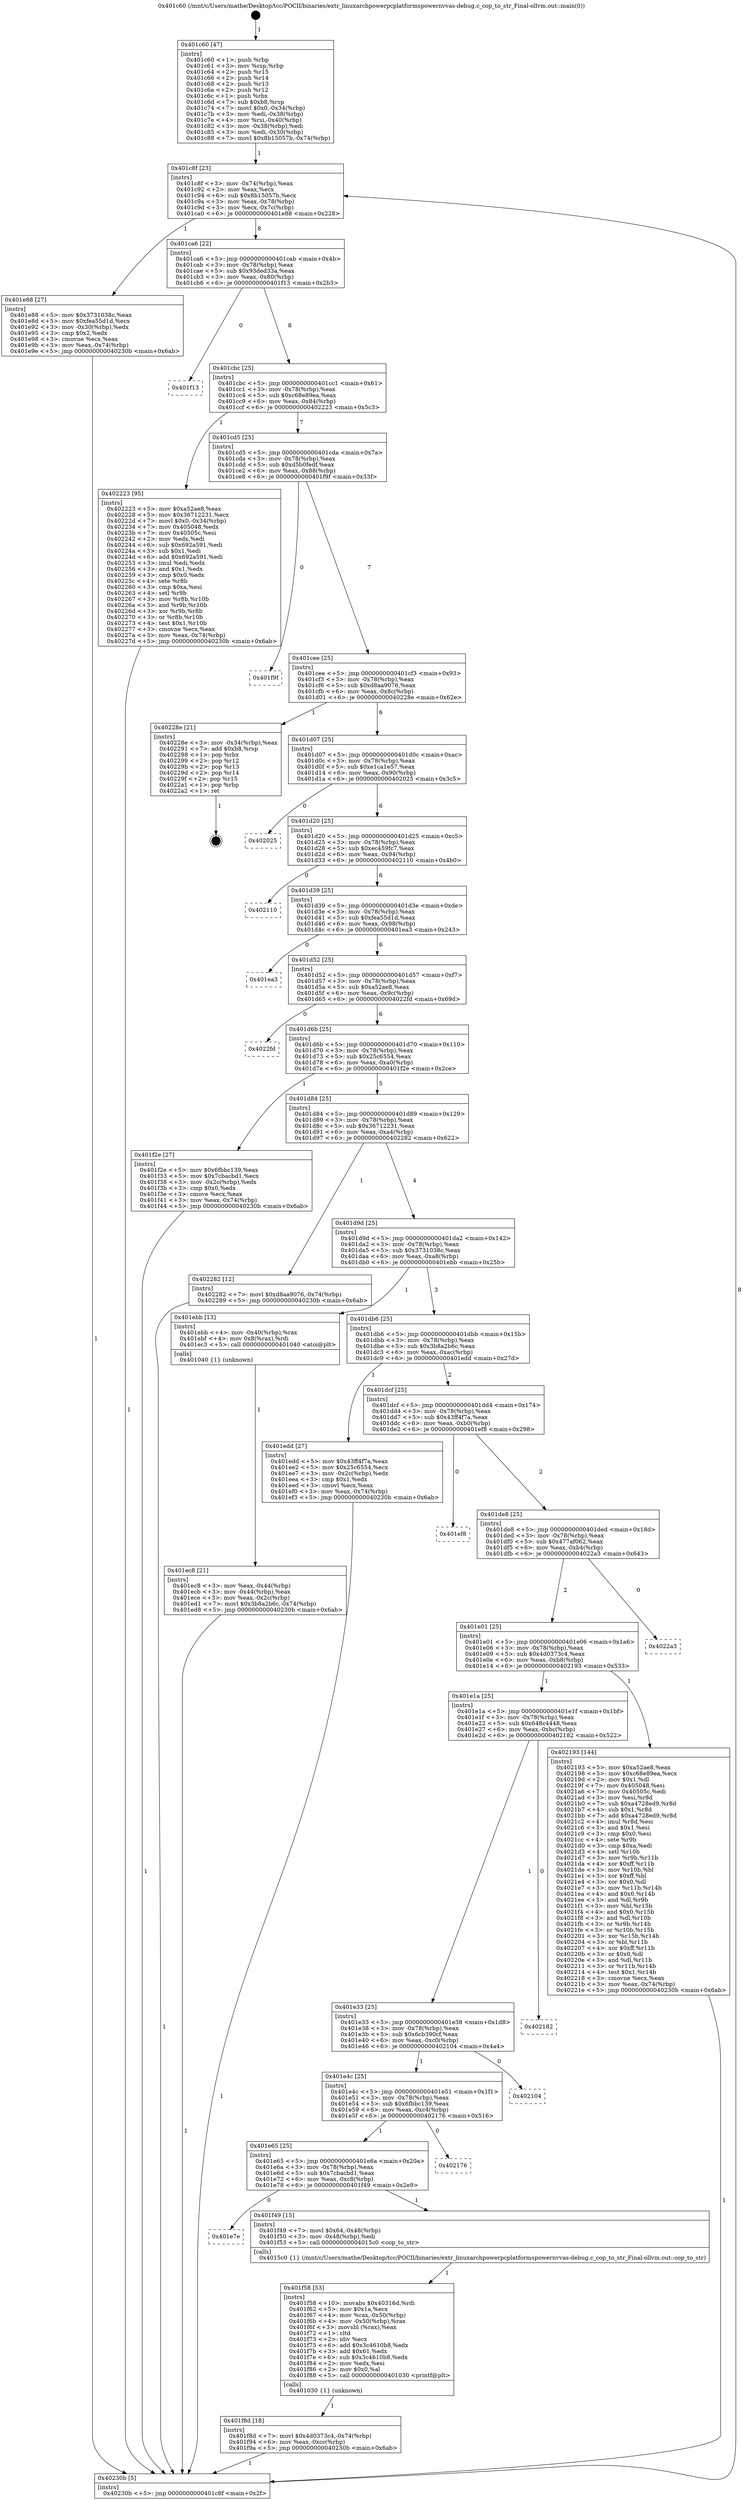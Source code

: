 digraph "0x401c60" {
  label = "0x401c60 (/mnt/c/Users/mathe/Desktop/tcc/POCII/binaries/extr_linuxarchpowerpcplatformspowernvvas-debug.c_cop_to_str_Final-ollvm.out::main(0))"
  labelloc = "t"
  node[shape=record]

  Entry [label="",width=0.3,height=0.3,shape=circle,fillcolor=black,style=filled]
  "0x401c8f" [label="{
     0x401c8f [23]\l
     | [instrs]\l
     &nbsp;&nbsp;0x401c8f \<+3\>: mov -0x74(%rbp),%eax\l
     &nbsp;&nbsp;0x401c92 \<+2\>: mov %eax,%ecx\l
     &nbsp;&nbsp;0x401c94 \<+6\>: sub $0x8b15057b,%ecx\l
     &nbsp;&nbsp;0x401c9a \<+3\>: mov %eax,-0x78(%rbp)\l
     &nbsp;&nbsp;0x401c9d \<+3\>: mov %ecx,-0x7c(%rbp)\l
     &nbsp;&nbsp;0x401ca0 \<+6\>: je 0000000000401e88 \<main+0x228\>\l
  }"]
  "0x401e88" [label="{
     0x401e88 [27]\l
     | [instrs]\l
     &nbsp;&nbsp;0x401e88 \<+5\>: mov $0x3731038c,%eax\l
     &nbsp;&nbsp;0x401e8d \<+5\>: mov $0xfea55d1d,%ecx\l
     &nbsp;&nbsp;0x401e92 \<+3\>: mov -0x30(%rbp),%edx\l
     &nbsp;&nbsp;0x401e95 \<+3\>: cmp $0x2,%edx\l
     &nbsp;&nbsp;0x401e98 \<+3\>: cmovne %ecx,%eax\l
     &nbsp;&nbsp;0x401e9b \<+3\>: mov %eax,-0x74(%rbp)\l
     &nbsp;&nbsp;0x401e9e \<+5\>: jmp 000000000040230b \<main+0x6ab\>\l
  }"]
  "0x401ca6" [label="{
     0x401ca6 [22]\l
     | [instrs]\l
     &nbsp;&nbsp;0x401ca6 \<+5\>: jmp 0000000000401cab \<main+0x4b\>\l
     &nbsp;&nbsp;0x401cab \<+3\>: mov -0x78(%rbp),%eax\l
     &nbsp;&nbsp;0x401cae \<+5\>: sub $0x93ded33a,%eax\l
     &nbsp;&nbsp;0x401cb3 \<+3\>: mov %eax,-0x80(%rbp)\l
     &nbsp;&nbsp;0x401cb6 \<+6\>: je 0000000000401f13 \<main+0x2b3\>\l
  }"]
  "0x40230b" [label="{
     0x40230b [5]\l
     | [instrs]\l
     &nbsp;&nbsp;0x40230b \<+5\>: jmp 0000000000401c8f \<main+0x2f\>\l
  }"]
  "0x401c60" [label="{
     0x401c60 [47]\l
     | [instrs]\l
     &nbsp;&nbsp;0x401c60 \<+1\>: push %rbp\l
     &nbsp;&nbsp;0x401c61 \<+3\>: mov %rsp,%rbp\l
     &nbsp;&nbsp;0x401c64 \<+2\>: push %r15\l
     &nbsp;&nbsp;0x401c66 \<+2\>: push %r14\l
     &nbsp;&nbsp;0x401c68 \<+2\>: push %r13\l
     &nbsp;&nbsp;0x401c6a \<+2\>: push %r12\l
     &nbsp;&nbsp;0x401c6c \<+1\>: push %rbx\l
     &nbsp;&nbsp;0x401c6d \<+7\>: sub $0xb8,%rsp\l
     &nbsp;&nbsp;0x401c74 \<+7\>: movl $0x0,-0x34(%rbp)\l
     &nbsp;&nbsp;0x401c7b \<+3\>: mov %edi,-0x38(%rbp)\l
     &nbsp;&nbsp;0x401c7e \<+4\>: mov %rsi,-0x40(%rbp)\l
     &nbsp;&nbsp;0x401c82 \<+3\>: mov -0x38(%rbp),%edi\l
     &nbsp;&nbsp;0x401c85 \<+3\>: mov %edi,-0x30(%rbp)\l
     &nbsp;&nbsp;0x401c88 \<+7\>: movl $0x8b15057b,-0x74(%rbp)\l
  }"]
  Exit [label="",width=0.3,height=0.3,shape=circle,fillcolor=black,style=filled,peripheries=2]
  "0x401f13" [label="{
     0x401f13\l
  }", style=dashed]
  "0x401cbc" [label="{
     0x401cbc [25]\l
     | [instrs]\l
     &nbsp;&nbsp;0x401cbc \<+5\>: jmp 0000000000401cc1 \<main+0x61\>\l
     &nbsp;&nbsp;0x401cc1 \<+3\>: mov -0x78(%rbp),%eax\l
     &nbsp;&nbsp;0x401cc4 \<+5\>: sub $0xc68e89ea,%eax\l
     &nbsp;&nbsp;0x401cc9 \<+6\>: mov %eax,-0x84(%rbp)\l
     &nbsp;&nbsp;0x401ccf \<+6\>: je 0000000000402223 \<main+0x5c3\>\l
  }"]
  "0x401f8d" [label="{
     0x401f8d [18]\l
     | [instrs]\l
     &nbsp;&nbsp;0x401f8d \<+7\>: movl $0x4d0373c4,-0x74(%rbp)\l
     &nbsp;&nbsp;0x401f94 \<+6\>: mov %eax,-0xcc(%rbp)\l
     &nbsp;&nbsp;0x401f9a \<+5\>: jmp 000000000040230b \<main+0x6ab\>\l
  }"]
  "0x402223" [label="{
     0x402223 [95]\l
     | [instrs]\l
     &nbsp;&nbsp;0x402223 \<+5\>: mov $0xa52ae8,%eax\l
     &nbsp;&nbsp;0x402228 \<+5\>: mov $0x36712231,%ecx\l
     &nbsp;&nbsp;0x40222d \<+7\>: movl $0x0,-0x34(%rbp)\l
     &nbsp;&nbsp;0x402234 \<+7\>: mov 0x405048,%edx\l
     &nbsp;&nbsp;0x40223b \<+7\>: mov 0x40505c,%esi\l
     &nbsp;&nbsp;0x402242 \<+2\>: mov %edx,%edi\l
     &nbsp;&nbsp;0x402244 \<+6\>: sub $0x692a591,%edi\l
     &nbsp;&nbsp;0x40224a \<+3\>: sub $0x1,%edi\l
     &nbsp;&nbsp;0x40224d \<+6\>: add $0x692a591,%edi\l
     &nbsp;&nbsp;0x402253 \<+3\>: imul %edi,%edx\l
     &nbsp;&nbsp;0x402256 \<+3\>: and $0x1,%edx\l
     &nbsp;&nbsp;0x402259 \<+3\>: cmp $0x0,%edx\l
     &nbsp;&nbsp;0x40225c \<+4\>: sete %r8b\l
     &nbsp;&nbsp;0x402260 \<+3\>: cmp $0xa,%esi\l
     &nbsp;&nbsp;0x402263 \<+4\>: setl %r9b\l
     &nbsp;&nbsp;0x402267 \<+3\>: mov %r8b,%r10b\l
     &nbsp;&nbsp;0x40226a \<+3\>: and %r9b,%r10b\l
     &nbsp;&nbsp;0x40226d \<+3\>: xor %r9b,%r8b\l
     &nbsp;&nbsp;0x402270 \<+3\>: or %r8b,%r10b\l
     &nbsp;&nbsp;0x402273 \<+4\>: test $0x1,%r10b\l
     &nbsp;&nbsp;0x402277 \<+3\>: cmovne %ecx,%eax\l
     &nbsp;&nbsp;0x40227a \<+3\>: mov %eax,-0x74(%rbp)\l
     &nbsp;&nbsp;0x40227d \<+5\>: jmp 000000000040230b \<main+0x6ab\>\l
  }"]
  "0x401cd5" [label="{
     0x401cd5 [25]\l
     | [instrs]\l
     &nbsp;&nbsp;0x401cd5 \<+5\>: jmp 0000000000401cda \<main+0x7a\>\l
     &nbsp;&nbsp;0x401cda \<+3\>: mov -0x78(%rbp),%eax\l
     &nbsp;&nbsp;0x401cdd \<+5\>: sub $0xd5b0fedf,%eax\l
     &nbsp;&nbsp;0x401ce2 \<+6\>: mov %eax,-0x88(%rbp)\l
     &nbsp;&nbsp;0x401ce8 \<+6\>: je 0000000000401f9f \<main+0x33f\>\l
  }"]
  "0x401f58" [label="{
     0x401f58 [53]\l
     | [instrs]\l
     &nbsp;&nbsp;0x401f58 \<+10\>: movabs $0x40316d,%rdi\l
     &nbsp;&nbsp;0x401f62 \<+5\>: mov $0x1a,%ecx\l
     &nbsp;&nbsp;0x401f67 \<+4\>: mov %rax,-0x50(%rbp)\l
     &nbsp;&nbsp;0x401f6b \<+4\>: mov -0x50(%rbp),%rax\l
     &nbsp;&nbsp;0x401f6f \<+3\>: movsbl (%rax),%eax\l
     &nbsp;&nbsp;0x401f72 \<+1\>: cltd\l
     &nbsp;&nbsp;0x401f73 \<+2\>: idiv %ecx\l
     &nbsp;&nbsp;0x401f75 \<+6\>: add $0x3c4610b8,%edx\l
     &nbsp;&nbsp;0x401f7b \<+3\>: add $0x61,%edx\l
     &nbsp;&nbsp;0x401f7e \<+6\>: sub $0x3c4610b8,%edx\l
     &nbsp;&nbsp;0x401f84 \<+2\>: mov %edx,%esi\l
     &nbsp;&nbsp;0x401f86 \<+2\>: mov $0x0,%al\l
     &nbsp;&nbsp;0x401f88 \<+5\>: call 0000000000401030 \<printf@plt\>\l
     | [calls]\l
     &nbsp;&nbsp;0x401030 \{1\} (unknown)\l
  }"]
  "0x401f9f" [label="{
     0x401f9f\l
  }", style=dashed]
  "0x401cee" [label="{
     0x401cee [25]\l
     | [instrs]\l
     &nbsp;&nbsp;0x401cee \<+5\>: jmp 0000000000401cf3 \<main+0x93\>\l
     &nbsp;&nbsp;0x401cf3 \<+3\>: mov -0x78(%rbp),%eax\l
     &nbsp;&nbsp;0x401cf6 \<+5\>: sub $0xd8aa9076,%eax\l
     &nbsp;&nbsp;0x401cfb \<+6\>: mov %eax,-0x8c(%rbp)\l
     &nbsp;&nbsp;0x401d01 \<+6\>: je 000000000040228e \<main+0x62e\>\l
  }"]
  "0x401e7e" [label="{
     0x401e7e\l
  }", style=dashed]
  "0x40228e" [label="{
     0x40228e [21]\l
     | [instrs]\l
     &nbsp;&nbsp;0x40228e \<+3\>: mov -0x34(%rbp),%eax\l
     &nbsp;&nbsp;0x402291 \<+7\>: add $0xb8,%rsp\l
     &nbsp;&nbsp;0x402298 \<+1\>: pop %rbx\l
     &nbsp;&nbsp;0x402299 \<+2\>: pop %r12\l
     &nbsp;&nbsp;0x40229b \<+2\>: pop %r13\l
     &nbsp;&nbsp;0x40229d \<+2\>: pop %r14\l
     &nbsp;&nbsp;0x40229f \<+2\>: pop %r15\l
     &nbsp;&nbsp;0x4022a1 \<+1\>: pop %rbp\l
     &nbsp;&nbsp;0x4022a2 \<+1\>: ret\l
  }"]
  "0x401d07" [label="{
     0x401d07 [25]\l
     | [instrs]\l
     &nbsp;&nbsp;0x401d07 \<+5\>: jmp 0000000000401d0c \<main+0xac\>\l
     &nbsp;&nbsp;0x401d0c \<+3\>: mov -0x78(%rbp),%eax\l
     &nbsp;&nbsp;0x401d0f \<+5\>: sub $0xe1ca1e57,%eax\l
     &nbsp;&nbsp;0x401d14 \<+6\>: mov %eax,-0x90(%rbp)\l
     &nbsp;&nbsp;0x401d1a \<+6\>: je 0000000000402025 \<main+0x3c5\>\l
  }"]
  "0x401f49" [label="{
     0x401f49 [15]\l
     | [instrs]\l
     &nbsp;&nbsp;0x401f49 \<+7\>: movl $0x64,-0x48(%rbp)\l
     &nbsp;&nbsp;0x401f50 \<+3\>: mov -0x48(%rbp),%edi\l
     &nbsp;&nbsp;0x401f53 \<+5\>: call 00000000004015c0 \<cop_to_str\>\l
     | [calls]\l
     &nbsp;&nbsp;0x4015c0 \{1\} (/mnt/c/Users/mathe/Desktop/tcc/POCII/binaries/extr_linuxarchpowerpcplatformspowernvvas-debug.c_cop_to_str_Final-ollvm.out::cop_to_str)\l
  }"]
  "0x402025" [label="{
     0x402025\l
  }", style=dashed]
  "0x401d20" [label="{
     0x401d20 [25]\l
     | [instrs]\l
     &nbsp;&nbsp;0x401d20 \<+5\>: jmp 0000000000401d25 \<main+0xc5\>\l
     &nbsp;&nbsp;0x401d25 \<+3\>: mov -0x78(%rbp),%eax\l
     &nbsp;&nbsp;0x401d28 \<+5\>: sub $0xec459fc7,%eax\l
     &nbsp;&nbsp;0x401d2d \<+6\>: mov %eax,-0x94(%rbp)\l
     &nbsp;&nbsp;0x401d33 \<+6\>: je 0000000000402110 \<main+0x4b0\>\l
  }"]
  "0x401e65" [label="{
     0x401e65 [25]\l
     | [instrs]\l
     &nbsp;&nbsp;0x401e65 \<+5\>: jmp 0000000000401e6a \<main+0x20a\>\l
     &nbsp;&nbsp;0x401e6a \<+3\>: mov -0x78(%rbp),%eax\l
     &nbsp;&nbsp;0x401e6d \<+5\>: sub $0x7cbacbd1,%eax\l
     &nbsp;&nbsp;0x401e72 \<+6\>: mov %eax,-0xc8(%rbp)\l
     &nbsp;&nbsp;0x401e78 \<+6\>: je 0000000000401f49 \<main+0x2e9\>\l
  }"]
  "0x402110" [label="{
     0x402110\l
  }", style=dashed]
  "0x401d39" [label="{
     0x401d39 [25]\l
     | [instrs]\l
     &nbsp;&nbsp;0x401d39 \<+5\>: jmp 0000000000401d3e \<main+0xde\>\l
     &nbsp;&nbsp;0x401d3e \<+3\>: mov -0x78(%rbp),%eax\l
     &nbsp;&nbsp;0x401d41 \<+5\>: sub $0xfea55d1d,%eax\l
     &nbsp;&nbsp;0x401d46 \<+6\>: mov %eax,-0x98(%rbp)\l
     &nbsp;&nbsp;0x401d4c \<+6\>: je 0000000000401ea3 \<main+0x243\>\l
  }"]
  "0x402176" [label="{
     0x402176\l
  }", style=dashed]
  "0x401ea3" [label="{
     0x401ea3\l
  }", style=dashed]
  "0x401d52" [label="{
     0x401d52 [25]\l
     | [instrs]\l
     &nbsp;&nbsp;0x401d52 \<+5\>: jmp 0000000000401d57 \<main+0xf7\>\l
     &nbsp;&nbsp;0x401d57 \<+3\>: mov -0x78(%rbp),%eax\l
     &nbsp;&nbsp;0x401d5a \<+5\>: sub $0xa52ae8,%eax\l
     &nbsp;&nbsp;0x401d5f \<+6\>: mov %eax,-0x9c(%rbp)\l
     &nbsp;&nbsp;0x401d65 \<+6\>: je 00000000004022fd \<main+0x69d\>\l
  }"]
  "0x401e4c" [label="{
     0x401e4c [25]\l
     | [instrs]\l
     &nbsp;&nbsp;0x401e4c \<+5\>: jmp 0000000000401e51 \<main+0x1f1\>\l
     &nbsp;&nbsp;0x401e51 \<+3\>: mov -0x78(%rbp),%eax\l
     &nbsp;&nbsp;0x401e54 \<+5\>: sub $0x6fbbc139,%eax\l
     &nbsp;&nbsp;0x401e59 \<+6\>: mov %eax,-0xc4(%rbp)\l
     &nbsp;&nbsp;0x401e5f \<+6\>: je 0000000000402176 \<main+0x516\>\l
  }"]
  "0x4022fd" [label="{
     0x4022fd\l
  }", style=dashed]
  "0x401d6b" [label="{
     0x401d6b [25]\l
     | [instrs]\l
     &nbsp;&nbsp;0x401d6b \<+5\>: jmp 0000000000401d70 \<main+0x110\>\l
     &nbsp;&nbsp;0x401d70 \<+3\>: mov -0x78(%rbp),%eax\l
     &nbsp;&nbsp;0x401d73 \<+5\>: sub $0x25c6554,%eax\l
     &nbsp;&nbsp;0x401d78 \<+6\>: mov %eax,-0xa0(%rbp)\l
     &nbsp;&nbsp;0x401d7e \<+6\>: je 0000000000401f2e \<main+0x2ce\>\l
  }"]
  "0x402104" [label="{
     0x402104\l
  }", style=dashed]
  "0x401f2e" [label="{
     0x401f2e [27]\l
     | [instrs]\l
     &nbsp;&nbsp;0x401f2e \<+5\>: mov $0x6fbbc139,%eax\l
     &nbsp;&nbsp;0x401f33 \<+5\>: mov $0x7cbacbd1,%ecx\l
     &nbsp;&nbsp;0x401f38 \<+3\>: mov -0x2c(%rbp),%edx\l
     &nbsp;&nbsp;0x401f3b \<+3\>: cmp $0x0,%edx\l
     &nbsp;&nbsp;0x401f3e \<+3\>: cmove %ecx,%eax\l
     &nbsp;&nbsp;0x401f41 \<+3\>: mov %eax,-0x74(%rbp)\l
     &nbsp;&nbsp;0x401f44 \<+5\>: jmp 000000000040230b \<main+0x6ab\>\l
  }"]
  "0x401d84" [label="{
     0x401d84 [25]\l
     | [instrs]\l
     &nbsp;&nbsp;0x401d84 \<+5\>: jmp 0000000000401d89 \<main+0x129\>\l
     &nbsp;&nbsp;0x401d89 \<+3\>: mov -0x78(%rbp),%eax\l
     &nbsp;&nbsp;0x401d8c \<+5\>: sub $0x36712231,%eax\l
     &nbsp;&nbsp;0x401d91 \<+6\>: mov %eax,-0xa4(%rbp)\l
     &nbsp;&nbsp;0x401d97 \<+6\>: je 0000000000402282 \<main+0x622\>\l
  }"]
  "0x401e33" [label="{
     0x401e33 [25]\l
     | [instrs]\l
     &nbsp;&nbsp;0x401e33 \<+5\>: jmp 0000000000401e38 \<main+0x1d8\>\l
     &nbsp;&nbsp;0x401e38 \<+3\>: mov -0x78(%rbp),%eax\l
     &nbsp;&nbsp;0x401e3b \<+5\>: sub $0x6cb390cf,%eax\l
     &nbsp;&nbsp;0x401e40 \<+6\>: mov %eax,-0xc0(%rbp)\l
     &nbsp;&nbsp;0x401e46 \<+6\>: je 0000000000402104 \<main+0x4a4\>\l
  }"]
  "0x402282" [label="{
     0x402282 [12]\l
     | [instrs]\l
     &nbsp;&nbsp;0x402282 \<+7\>: movl $0xd8aa9076,-0x74(%rbp)\l
     &nbsp;&nbsp;0x402289 \<+5\>: jmp 000000000040230b \<main+0x6ab\>\l
  }"]
  "0x401d9d" [label="{
     0x401d9d [25]\l
     | [instrs]\l
     &nbsp;&nbsp;0x401d9d \<+5\>: jmp 0000000000401da2 \<main+0x142\>\l
     &nbsp;&nbsp;0x401da2 \<+3\>: mov -0x78(%rbp),%eax\l
     &nbsp;&nbsp;0x401da5 \<+5\>: sub $0x3731038c,%eax\l
     &nbsp;&nbsp;0x401daa \<+6\>: mov %eax,-0xa8(%rbp)\l
     &nbsp;&nbsp;0x401db0 \<+6\>: je 0000000000401ebb \<main+0x25b\>\l
  }"]
  "0x402182" [label="{
     0x402182\l
  }", style=dashed]
  "0x401ebb" [label="{
     0x401ebb [13]\l
     | [instrs]\l
     &nbsp;&nbsp;0x401ebb \<+4\>: mov -0x40(%rbp),%rax\l
     &nbsp;&nbsp;0x401ebf \<+4\>: mov 0x8(%rax),%rdi\l
     &nbsp;&nbsp;0x401ec3 \<+5\>: call 0000000000401040 \<atoi@plt\>\l
     | [calls]\l
     &nbsp;&nbsp;0x401040 \{1\} (unknown)\l
  }"]
  "0x401db6" [label="{
     0x401db6 [25]\l
     | [instrs]\l
     &nbsp;&nbsp;0x401db6 \<+5\>: jmp 0000000000401dbb \<main+0x15b\>\l
     &nbsp;&nbsp;0x401dbb \<+3\>: mov -0x78(%rbp),%eax\l
     &nbsp;&nbsp;0x401dbe \<+5\>: sub $0x3b8a2b6c,%eax\l
     &nbsp;&nbsp;0x401dc3 \<+6\>: mov %eax,-0xac(%rbp)\l
     &nbsp;&nbsp;0x401dc9 \<+6\>: je 0000000000401edd \<main+0x27d\>\l
  }"]
  "0x401ec8" [label="{
     0x401ec8 [21]\l
     | [instrs]\l
     &nbsp;&nbsp;0x401ec8 \<+3\>: mov %eax,-0x44(%rbp)\l
     &nbsp;&nbsp;0x401ecb \<+3\>: mov -0x44(%rbp),%eax\l
     &nbsp;&nbsp;0x401ece \<+3\>: mov %eax,-0x2c(%rbp)\l
     &nbsp;&nbsp;0x401ed1 \<+7\>: movl $0x3b8a2b6c,-0x74(%rbp)\l
     &nbsp;&nbsp;0x401ed8 \<+5\>: jmp 000000000040230b \<main+0x6ab\>\l
  }"]
  "0x401e1a" [label="{
     0x401e1a [25]\l
     | [instrs]\l
     &nbsp;&nbsp;0x401e1a \<+5\>: jmp 0000000000401e1f \<main+0x1bf\>\l
     &nbsp;&nbsp;0x401e1f \<+3\>: mov -0x78(%rbp),%eax\l
     &nbsp;&nbsp;0x401e22 \<+5\>: sub $0x648c4448,%eax\l
     &nbsp;&nbsp;0x401e27 \<+6\>: mov %eax,-0xbc(%rbp)\l
     &nbsp;&nbsp;0x401e2d \<+6\>: je 0000000000402182 \<main+0x522\>\l
  }"]
  "0x401edd" [label="{
     0x401edd [27]\l
     | [instrs]\l
     &nbsp;&nbsp;0x401edd \<+5\>: mov $0x43ff4f7a,%eax\l
     &nbsp;&nbsp;0x401ee2 \<+5\>: mov $0x25c6554,%ecx\l
     &nbsp;&nbsp;0x401ee7 \<+3\>: mov -0x2c(%rbp),%edx\l
     &nbsp;&nbsp;0x401eea \<+3\>: cmp $0x1,%edx\l
     &nbsp;&nbsp;0x401eed \<+3\>: cmovl %ecx,%eax\l
     &nbsp;&nbsp;0x401ef0 \<+3\>: mov %eax,-0x74(%rbp)\l
     &nbsp;&nbsp;0x401ef3 \<+5\>: jmp 000000000040230b \<main+0x6ab\>\l
  }"]
  "0x401dcf" [label="{
     0x401dcf [25]\l
     | [instrs]\l
     &nbsp;&nbsp;0x401dcf \<+5\>: jmp 0000000000401dd4 \<main+0x174\>\l
     &nbsp;&nbsp;0x401dd4 \<+3\>: mov -0x78(%rbp),%eax\l
     &nbsp;&nbsp;0x401dd7 \<+5\>: sub $0x43ff4f7a,%eax\l
     &nbsp;&nbsp;0x401ddc \<+6\>: mov %eax,-0xb0(%rbp)\l
     &nbsp;&nbsp;0x401de2 \<+6\>: je 0000000000401ef8 \<main+0x298\>\l
  }"]
  "0x402193" [label="{
     0x402193 [144]\l
     | [instrs]\l
     &nbsp;&nbsp;0x402193 \<+5\>: mov $0xa52ae8,%eax\l
     &nbsp;&nbsp;0x402198 \<+5\>: mov $0xc68e89ea,%ecx\l
     &nbsp;&nbsp;0x40219d \<+2\>: mov $0x1,%dl\l
     &nbsp;&nbsp;0x40219f \<+7\>: mov 0x405048,%esi\l
     &nbsp;&nbsp;0x4021a6 \<+7\>: mov 0x40505c,%edi\l
     &nbsp;&nbsp;0x4021ad \<+3\>: mov %esi,%r8d\l
     &nbsp;&nbsp;0x4021b0 \<+7\>: sub $0xa4728ed9,%r8d\l
     &nbsp;&nbsp;0x4021b7 \<+4\>: sub $0x1,%r8d\l
     &nbsp;&nbsp;0x4021bb \<+7\>: add $0xa4728ed9,%r8d\l
     &nbsp;&nbsp;0x4021c2 \<+4\>: imul %r8d,%esi\l
     &nbsp;&nbsp;0x4021c6 \<+3\>: and $0x1,%esi\l
     &nbsp;&nbsp;0x4021c9 \<+3\>: cmp $0x0,%esi\l
     &nbsp;&nbsp;0x4021cc \<+4\>: sete %r9b\l
     &nbsp;&nbsp;0x4021d0 \<+3\>: cmp $0xa,%edi\l
     &nbsp;&nbsp;0x4021d3 \<+4\>: setl %r10b\l
     &nbsp;&nbsp;0x4021d7 \<+3\>: mov %r9b,%r11b\l
     &nbsp;&nbsp;0x4021da \<+4\>: xor $0xff,%r11b\l
     &nbsp;&nbsp;0x4021de \<+3\>: mov %r10b,%bl\l
     &nbsp;&nbsp;0x4021e1 \<+3\>: xor $0xff,%bl\l
     &nbsp;&nbsp;0x4021e4 \<+3\>: xor $0x0,%dl\l
     &nbsp;&nbsp;0x4021e7 \<+3\>: mov %r11b,%r14b\l
     &nbsp;&nbsp;0x4021ea \<+4\>: and $0x0,%r14b\l
     &nbsp;&nbsp;0x4021ee \<+3\>: and %dl,%r9b\l
     &nbsp;&nbsp;0x4021f1 \<+3\>: mov %bl,%r15b\l
     &nbsp;&nbsp;0x4021f4 \<+4\>: and $0x0,%r15b\l
     &nbsp;&nbsp;0x4021f8 \<+3\>: and %dl,%r10b\l
     &nbsp;&nbsp;0x4021fb \<+3\>: or %r9b,%r14b\l
     &nbsp;&nbsp;0x4021fe \<+3\>: or %r10b,%r15b\l
     &nbsp;&nbsp;0x402201 \<+3\>: xor %r15b,%r14b\l
     &nbsp;&nbsp;0x402204 \<+3\>: or %bl,%r11b\l
     &nbsp;&nbsp;0x402207 \<+4\>: xor $0xff,%r11b\l
     &nbsp;&nbsp;0x40220b \<+3\>: or $0x0,%dl\l
     &nbsp;&nbsp;0x40220e \<+3\>: and %dl,%r11b\l
     &nbsp;&nbsp;0x402211 \<+3\>: or %r11b,%r14b\l
     &nbsp;&nbsp;0x402214 \<+4\>: test $0x1,%r14b\l
     &nbsp;&nbsp;0x402218 \<+3\>: cmovne %ecx,%eax\l
     &nbsp;&nbsp;0x40221b \<+3\>: mov %eax,-0x74(%rbp)\l
     &nbsp;&nbsp;0x40221e \<+5\>: jmp 000000000040230b \<main+0x6ab\>\l
  }"]
  "0x401ef8" [label="{
     0x401ef8\l
  }", style=dashed]
  "0x401de8" [label="{
     0x401de8 [25]\l
     | [instrs]\l
     &nbsp;&nbsp;0x401de8 \<+5\>: jmp 0000000000401ded \<main+0x18d\>\l
     &nbsp;&nbsp;0x401ded \<+3\>: mov -0x78(%rbp),%eax\l
     &nbsp;&nbsp;0x401df0 \<+5\>: sub $0x477af062,%eax\l
     &nbsp;&nbsp;0x401df5 \<+6\>: mov %eax,-0xb4(%rbp)\l
     &nbsp;&nbsp;0x401dfb \<+6\>: je 00000000004022a3 \<main+0x643\>\l
  }"]
  "0x401e01" [label="{
     0x401e01 [25]\l
     | [instrs]\l
     &nbsp;&nbsp;0x401e01 \<+5\>: jmp 0000000000401e06 \<main+0x1a6\>\l
     &nbsp;&nbsp;0x401e06 \<+3\>: mov -0x78(%rbp),%eax\l
     &nbsp;&nbsp;0x401e09 \<+5\>: sub $0x4d0373c4,%eax\l
     &nbsp;&nbsp;0x401e0e \<+6\>: mov %eax,-0xb8(%rbp)\l
     &nbsp;&nbsp;0x401e14 \<+6\>: je 0000000000402193 \<main+0x533\>\l
  }"]
  "0x4022a3" [label="{
     0x4022a3\l
  }", style=dashed]
  Entry -> "0x401c60" [label=" 1"]
  "0x401c8f" -> "0x401e88" [label=" 1"]
  "0x401c8f" -> "0x401ca6" [label=" 8"]
  "0x401e88" -> "0x40230b" [label=" 1"]
  "0x401c60" -> "0x401c8f" [label=" 1"]
  "0x40230b" -> "0x401c8f" [label=" 8"]
  "0x40228e" -> Exit [label=" 1"]
  "0x401ca6" -> "0x401f13" [label=" 0"]
  "0x401ca6" -> "0x401cbc" [label=" 8"]
  "0x402282" -> "0x40230b" [label=" 1"]
  "0x401cbc" -> "0x402223" [label=" 1"]
  "0x401cbc" -> "0x401cd5" [label=" 7"]
  "0x402223" -> "0x40230b" [label=" 1"]
  "0x401cd5" -> "0x401f9f" [label=" 0"]
  "0x401cd5" -> "0x401cee" [label=" 7"]
  "0x402193" -> "0x40230b" [label=" 1"]
  "0x401cee" -> "0x40228e" [label=" 1"]
  "0x401cee" -> "0x401d07" [label=" 6"]
  "0x401f8d" -> "0x40230b" [label=" 1"]
  "0x401d07" -> "0x402025" [label=" 0"]
  "0x401d07" -> "0x401d20" [label=" 6"]
  "0x401f58" -> "0x401f8d" [label=" 1"]
  "0x401d20" -> "0x402110" [label=" 0"]
  "0x401d20" -> "0x401d39" [label=" 6"]
  "0x401e65" -> "0x401e7e" [label=" 0"]
  "0x401d39" -> "0x401ea3" [label=" 0"]
  "0x401d39" -> "0x401d52" [label=" 6"]
  "0x401e65" -> "0x401f49" [label=" 1"]
  "0x401d52" -> "0x4022fd" [label=" 0"]
  "0x401d52" -> "0x401d6b" [label=" 6"]
  "0x401e4c" -> "0x401e65" [label=" 1"]
  "0x401d6b" -> "0x401f2e" [label=" 1"]
  "0x401d6b" -> "0x401d84" [label=" 5"]
  "0x401e4c" -> "0x402176" [label=" 0"]
  "0x401d84" -> "0x402282" [label=" 1"]
  "0x401d84" -> "0x401d9d" [label=" 4"]
  "0x401e33" -> "0x401e4c" [label=" 1"]
  "0x401d9d" -> "0x401ebb" [label=" 1"]
  "0x401d9d" -> "0x401db6" [label=" 3"]
  "0x401ebb" -> "0x401ec8" [label=" 1"]
  "0x401ec8" -> "0x40230b" [label=" 1"]
  "0x401e33" -> "0x402104" [label=" 0"]
  "0x401db6" -> "0x401edd" [label=" 1"]
  "0x401db6" -> "0x401dcf" [label=" 2"]
  "0x401edd" -> "0x40230b" [label=" 1"]
  "0x401f2e" -> "0x40230b" [label=" 1"]
  "0x401e1a" -> "0x401e33" [label=" 1"]
  "0x401dcf" -> "0x401ef8" [label=" 0"]
  "0x401dcf" -> "0x401de8" [label=" 2"]
  "0x401e1a" -> "0x402182" [label=" 0"]
  "0x401de8" -> "0x4022a3" [label=" 0"]
  "0x401de8" -> "0x401e01" [label=" 2"]
  "0x401f49" -> "0x401f58" [label=" 1"]
  "0x401e01" -> "0x402193" [label=" 1"]
  "0x401e01" -> "0x401e1a" [label=" 1"]
}
